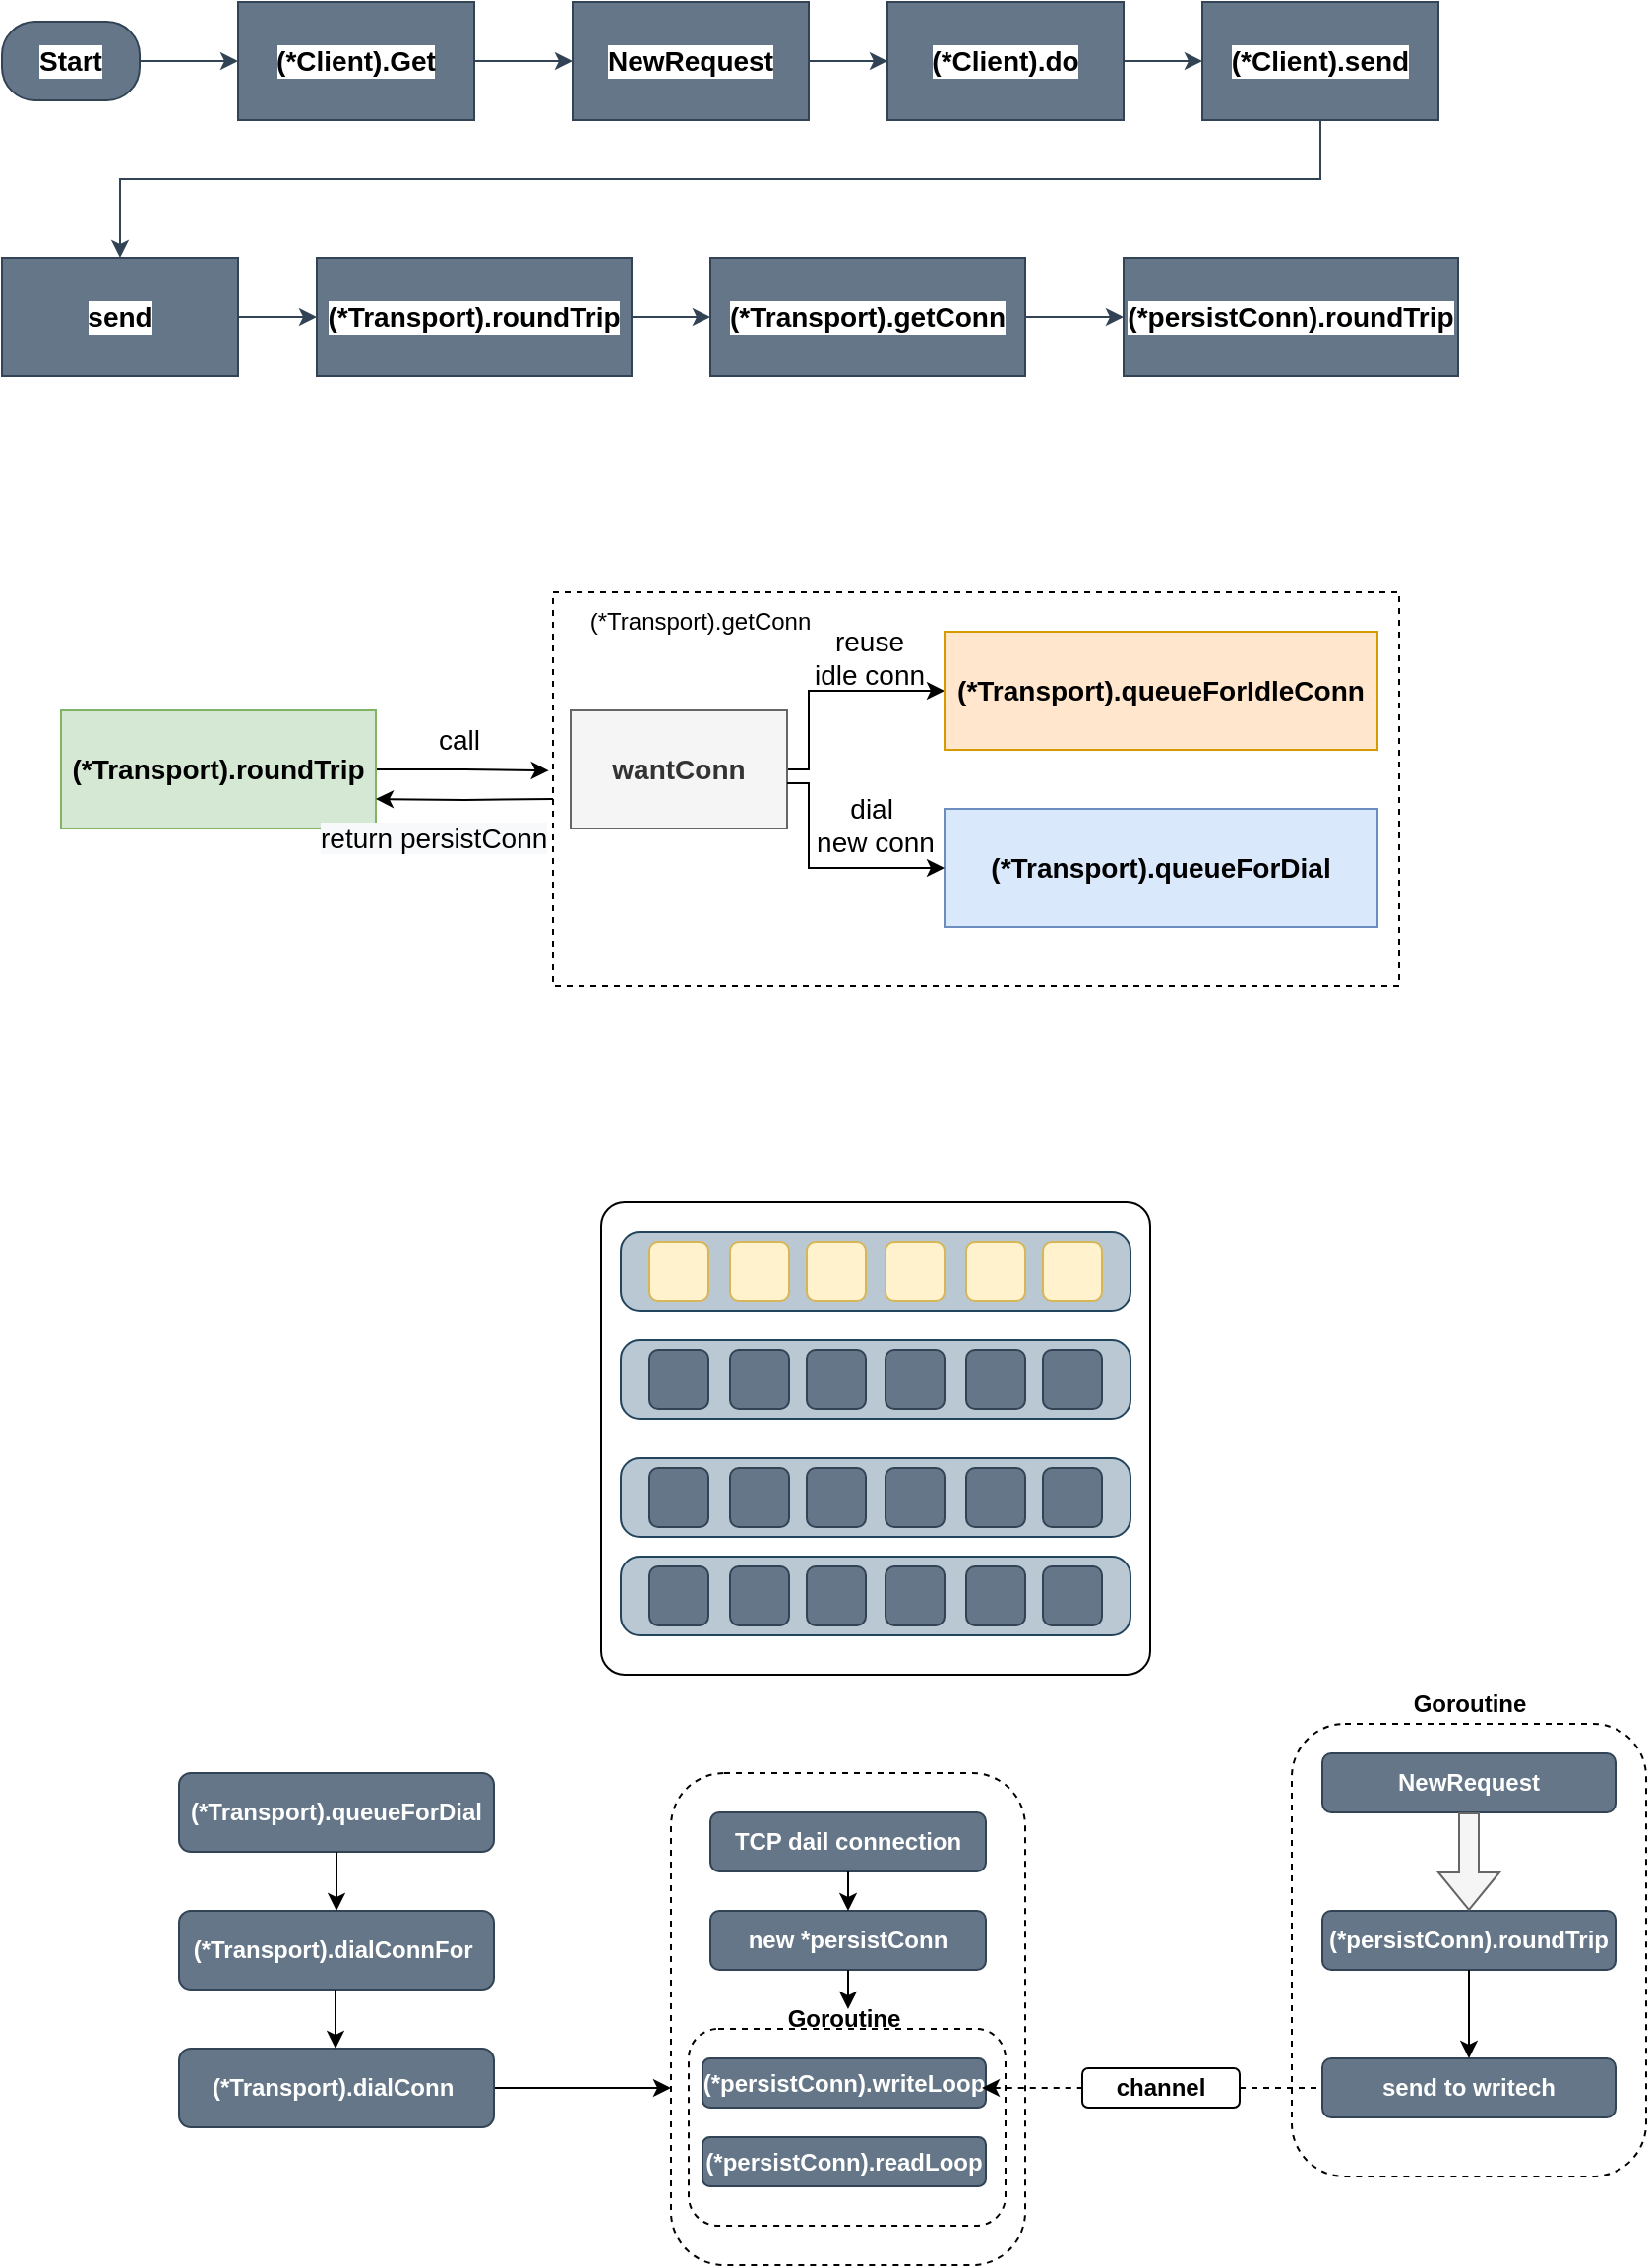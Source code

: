 <mxfile version="15.6.5" type="github">
  <diagram id="J2EWIxKZFVFp0aU-S5zG" name="Page-1">
    <mxGraphModel dx="1209" dy="652" grid="1" gridSize="10" guides="1" tooltips="1" connect="1" arrows="1" fold="1" page="1" pageScale="1" pageWidth="827" pageHeight="1169" math="0" shadow="0">
      <root>
        <mxCell id="0" />
        <mxCell id="1" parent="0" />
        <mxCell id="iW7Jy4BK9aNB-KTvajbZ-5" value="" style="edgeStyle=orthogonalEdgeStyle;rounded=0;orthogonalLoop=1;jettySize=auto;html=1;fillColor=#647687;strokeColor=#314354;labelBackgroundColor=default;fontColor=default;" parent="1" source="iW7Jy4BK9aNB-KTvajbZ-1" target="iW7Jy4BK9aNB-KTvajbZ-4" edge="1">
          <mxGeometry relative="1" as="geometry" />
        </mxCell>
        <mxCell id="iW7Jy4BK9aNB-KTvajbZ-1" value="Start" style="rounded=1;whiteSpace=wrap;html=1;arcSize=42;fontStyle=1;fontSize=14;fillColor=#647687;fontColor=default;strokeColor=#314354;labelBackgroundColor=default;" parent="1" vertex="1">
          <mxGeometry x="10" y="30" width="70" height="40" as="geometry" />
        </mxCell>
        <mxCell id="iW7Jy4BK9aNB-KTvajbZ-7" value="" style="edgeStyle=orthogonalEdgeStyle;rounded=0;orthogonalLoop=1;jettySize=auto;html=1;fontSize=14;fillColor=#647687;strokeColor=#314354;labelBackgroundColor=default;fontColor=default;" parent="1" source="iW7Jy4BK9aNB-KTvajbZ-4" target="iW7Jy4BK9aNB-KTvajbZ-6" edge="1">
          <mxGeometry relative="1" as="geometry" />
        </mxCell>
        <mxCell id="iW7Jy4BK9aNB-KTvajbZ-4" value="(*Client).Get" style="rounded=1;whiteSpace=wrap;html=1;arcSize=0;fontSize=14;fontStyle=1;fillColor=#647687;fontColor=default;strokeColor=#314354;labelBackgroundColor=default;" parent="1" vertex="1">
          <mxGeometry x="130" y="20" width="120" height="60" as="geometry" />
        </mxCell>
        <mxCell id="iW7Jy4BK9aNB-KTvajbZ-9" value="" style="edgeStyle=orthogonalEdgeStyle;rounded=0;orthogonalLoop=1;jettySize=auto;html=1;fontSize=14;fillColor=#647687;strokeColor=#314354;labelBackgroundColor=default;fontColor=default;" parent="1" source="iW7Jy4BK9aNB-KTvajbZ-6" target="iW7Jy4BK9aNB-KTvajbZ-8" edge="1">
          <mxGeometry relative="1" as="geometry" />
        </mxCell>
        <mxCell id="iW7Jy4BK9aNB-KTvajbZ-6" value="NewRequest" style="rounded=1;whiteSpace=wrap;html=1;arcSize=0;fontSize=14;fontStyle=1;fillColor=#647687;fontColor=default;strokeColor=#314354;labelBackgroundColor=default;" parent="1" vertex="1">
          <mxGeometry x="300" y="20" width="120" height="60" as="geometry" />
        </mxCell>
        <mxCell id="iW7Jy4BK9aNB-KTvajbZ-11" value="" style="edgeStyle=orthogonalEdgeStyle;rounded=0;orthogonalLoop=1;jettySize=auto;html=1;fontSize=14;fillColor=#647687;strokeColor=#314354;labelBackgroundColor=default;fontColor=default;" parent="1" source="iW7Jy4BK9aNB-KTvajbZ-8" target="iW7Jy4BK9aNB-KTvajbZ-10" edge="1">
          <mxGeometry relative="1" as="geometry" />
        </mxCell>
        <mxCell id="iW7Jy4BK9aNB-KTvajbZ-8" value="(*Client).do" style="rounded=1;whiteSpace=wrap;html=1;arcSize=0;fontSize=14;fontStyle=1;fillColor=#647687;fontColor=default;strokeColor=#314354;labelBackgroundColor=default;" parent="1" vertex="1">
          <mxGeometry x="460" y="20" width="120" height="60" as="geometry" />
        </mxCell>
        <mxCell id="iW7Jy4BK9aNB-KTvajbZ-13" value="" style="edgeStyle=orthogonalEdgeStyle;rounded=0;orthogonalLoop=1;jettySize=auto;html=1;fontSize=14;fillColor=#647687;strokeColor=#314354;labelBackgroundColor=default;fontColor=default;" parent="1" source="iW7Jy4BK9aNB-KTvajbZ-10" target="iW7Jy4BK9aNB-KTvajbZ-12" edge="1">
          <mxGeometry relative="1" as="geometry">
            <Array as="points">
              <mxPoint x="680" y="110" />
              <mxPoint x="70" y="110" />
            </Array>
          </mxGeometry>
        </mxCell>
        <mxCell id="iW7Jy4BK9aNB-KTvajbZ-10" value="(*Client).send" style="rounded=1;whiteSpace=wrap;html=1;arcSize=0;fontSize=14;fontStyle=1;fillColor=#647687;fontColor=default;strokeColor=#314354;labelBackgroundColor=default;" parent="1" vertex="1">
          <mxGeometry x="620" y="20" width="120" height="60" as="geometry" />
        </mxCell>
        <mxCell id="iW7Jy4BK9aNB-KTvajbZ-15" value="" style="edgeStyle=orthogonalEdgeStyle;rounded=0;orthogonalLoop=1;jettySize=auto;html=1;fontSize=14;fillColor=#647687;strokeColor=#314354;labelBackgroundColor=default;fontColor=default;" parent="1" source="iW7Jy4BK9aNB-KTvajbZ-12" target="iW7Jy4BK9aNB-KTvajbZ-14" edge="1">
          <mxGeometry relative="1" as="geometry" />
        </mxCell>
        <mxCell id="iW7Jy4BK9aNB-KTvajbZ-12" value="send" style="rounded=1;whiteSpace=wrap;html=1;arcSize=0;fontSize=14;fontStyle=1;fillColor=#647687;fontColor=default;strokeColor=#314354;labelBackgroundColor=default;" parent="1" vertex="1">
          <mxGeometry x="10" y="150" width="120" height="60" as="geometry" />
        </mxCell>
        <mxCell id="iW7Jy4BK9aNB-KTvajbZ-17" value="" style="edgeStyle=orthogonalEdgeStyle;rounded=0;orthogonalLoop=1;jettySize=auto;html=1;fontSize=14;fillColor=#647687;strokeColor=#314354;labelBackgroundColor=default;fontColor=default;" parent="1" source="iW7Jy4BK9aNB-KTvajbZ-14" target="iW7Jy4BK9aNB-KTvajbZ-16" edge="1">
          <mxGeometry relative="1" as="geometry" />
        </mxCell>
        <mxCell id="iW7Jy4BK9aNB-KTvajbZ-14" value="(*Transport).roundTrip" style="rounded=1;whiteSpace=wrap;html=1;arcSize=0;fontSize=14;fontStyle=1;fillColor=#647687;fontColor=default;strokeColor=#314354;labelBackgroundColor=default;" parent="1" vertex="1">
          <mxGeometry x="170" y="150" width="160" height="60" as="geometry" />
        </mxCell>
        <mxCell id="iW7Jy4BK9aNB-KTvajbZ-19" value="" style="edgeStyle=orthogonalEdgeStyle;rounded=0;orthogonalLoop=1;jettySize=auto;html=1;fontSize=14;fillColor=#647687;strokeColor=#314354;labelBackgroundColor=default;fontColor=default;" parent="1" source="iW7Jy4BK9aNB-KTvajbZ-16" target="iW7Jy4BK9aNB-KTvajbZ-18" edge="1">
          <mxGeometry relative="1" as="geometry" />
        </mxCell>
        <mxCell id="iW7Jy4BK9aNB-KTvajbZ-16" value="(*Transport).getConn" style="rounded=1;whiteSpace=wrap;html=1;arcSize=0;fontSize=14;fontStyle=1;fillColor=#647687;fontColor=default;strokeColor=#314354;labelBackgroundColor=default;" parent="1" vertex="1">
          <mxGeometry x="370" y="150" width="160" height="60" as="geometry" />
        </mxCell>
        <mxCell id="iW7Jy4BK9aNB-KTvajbZ-18" value="(*persistConn).roundTrip" style="rounded=1;whiteSpace=wrap;html=1;arcSize=0;fontSize=14;fontStyle=1;fillColor=#647687;fontColor=default;strokeColor=#314354;labelBackgroundColor=default;" parent="1" vertex="1">
          <mxGeometry x="580" y="150" width="170" height="60" as="geometry" />
        </mxCell>
        <mxCell id="6nx5Ef50IVuq_1JzivEW-11" value="" style="edgeStyle=orthogonalEdgeStyle;rounded=0;orthogonalLoop=1;jettySize=auto;html=1;entryX=-0.005;entryY=0.453;entryDx=0;entryDy=0;entryPerimeter=0;" parent="1" source="6nx5Ef50IVuq_1JzivEW-2" target="6nx5Ef50IVuq_1JzivEW-3" edge="1">
          <mxGeometry relative="1" as="geometry" />
        </mxCell>
        <mxCell id="6nx5Ef50IVuq_1JzivEW-2" value="(*Transport).roundTrip" style="rounded=1;whiteSpace=wrap;html=1;arcSize=0;fontSize=14;fontStyle=1;fillColor=#d5e8d4;strokeColor=#82b366;" parent="1" vertex="1">
          <mxGeometry x="40" y="380" width="160" height="60" as="geometry" />
        </mxCell>
        <mxCell id="6nx5Ef50IVuq_1JzivEW-3" value="" style="rounded=0;whiteSpace=wrap;html=1;dashed=1;" parent="1" vertex="1">
          <mxGeometry x="290" y="320" width="430" height="200" as="geometry" />
        </mxCell>
        <mxCell id="6nx5Ef50IVuq_1JzivEW-8" value="" style="edgeStyle=orthogonalEdgeStyle;rounded=0;orthogonalLoop=1;jettySize=auto;html=1;entryX=0;entryY=0.5;entryDx=0;entryDy=0;" parent="1" source="6nx5Ef50IVuq_1JzivEW-4" target="6nx5Ef50IVuq_1JzivEW-6" edge="1">
          <mxGeometry relative="1" as="geometry">
            <Array as="points">
              <mxPoint x="420" y="410" />
              <mxPoint x="420" y="370" />
            </Array>
          </mxGeometry>
        </mxCell>
        <mxCell id="6nx5Ef50IVuq_1JzivEW-4" value="wantConn" style="rounded=1;whiteSpace=wrap;html=1;arcSize=0;fontSize=14;fontStyle=1;fillColor=#f5f5f5;strokeColor=#666666;fontColor=#333333;" parent="1" vertex="1">
          <mxGeometry x="299" y="380" width="110" height="60" as="geometry" />
        </mxCell>
        <mxCell id="6nx5Ef50IVuq_1JzivEW-5" value="(*Transport).getConn" style="text;html=1;strokeColor=none;fillColor=none;align=center;verticalAlign=middle;whiteSpace=wrap;rounded=0;dashed=1;" parent="1" vertex="1">
          <mxGeometry x="300" y="320" width="130" height="30" as="geometry" />
        </mxCell>
        <mxCell id="6nx5Ef50IVuq_1JzivEW-6" value="(*Transport).queueForIdleConn" style="rounded=1;whiteSpace=wrap;html=1;arcSize=0;fontSize=14;fontStyle=1;fillColor=#ffe6cc;strokeColor=#d79b00;" parent="1" vertex="1">
          <mxGeometry x="489" y="340" width="220" height="60" as="geometry" />
        </mxCell>
        <mxCell id="6nx5Ef50IVuq_1JzivEW-7" value="(*Transport).queueForDial" style="rounded=1;whiteSpace=wrap;html=1;arcSize=0;fontSize=14;fontStyle=1;fillColor=#dae8fc;strokeColor=#6c8ebf;" parent="1" vertex="1">
          <mxGeometry x="489" y="430" width="220" height="60" as="geometry" />
        </mxCell>
        <mxCell id="6nx5Ef50IVuq_1JzivEW-10" value="" style="edgeStyle=orthogonalEdgeStyle;rounded=0;orthogonalLoop=1;jettySize=auto;html=1;entryX=0;entryY=0.5;entryDx=0;entryDy=0;" parent="1" target="6nx5Ef50IVuq_1JzivEW-7" edge="1">
          <mxGeometry relative="1" as="geometry">
            <mxPoint x="409" y="417" as="sourcePoint" />
            <mxPoint x="499" y="390" as="targetPoint" />
            <Array as="points">
              <mxPoint x="420" y="417" />
              <mxPoint x="420" y="460" />
            </Array>
          </mxGeometry>
        </mxCell>
        <mxCell id="6nx5Ef50IVuq_1JzivEW-12" value="" style="edgeStyle=orthogonalEdgeStyle;rounded=0;orthogonalLoop=1;jettySize=auto;html=1;entryX=1;entryY=0.75;entryDx=0;entryDy=0;" parent="1" target="6nx5Ef50IVuq_1JzivEW-2" edge="1">
          <mxGeometry relative="1" as="geometry">
            <mxPoint x="290" y="425" as="sourcePoint" />
            <mxPoint x="210" y="425" as="targetPoint" />
          </mxGeometry>
        </mxCell>
        <mxCell id="6nx5Ef50IVuq_1JzivEW-13" value="&lt;span style=&quot;color: rgb(0 , 0 , 0) ; font-family: &amp;#34;helvetica&amp;#34; ; font-size: 14px ; font-style: normal ; letter-spacing: normal ; text-indent: 0px ; text-transform: none ; word-spacing: 0px ; background-color: rgb(248 , 249 , 250) ; display: inline ; float: none&quot;&gt;return persistConn&lt;/span&gt;" style="text;whiteSpace=wrap;html=1;fontStyle=0;align=left;" parent="1" vertex="1">
          <mxGeometry x="170" y="430" width="140" height="30" as="geometry" />
        </mxCell>
        <mxCell id="6nx5Ef50IVuq_1JzivEW-14" value="&lt;div style=&quot;text-align: center&quot;&gt;&lt;span style=&quot;font-size: 14px&quot;&gt;&lt;font face=&quot;helvetica&quot;&gt;call&lt;/font&gt;&lt;/span&gt;&lt;/div&gt;" style="text;whiteSpace=wrap;html=1;fontStyle=0" parent="1" vertex="1">
          <mxGeometry x="230" y="380" width="30" height="30" as="geometry" />
        </mxCell>
        <mxCell id="6nx5Ef50IVuq_1JzivEW-16" value="&lt;div style=&quot;text-align: center&quot;&gt;&lt;span style=&quot;font-size: 14px&quot;&gt;&lt;font face=&quot;helvetica&quot;&gt;reuse idle conn&lt;/font&gt;&lt;/span&gt;&lt;/div&gt;" style="text;whiteSpace=wrap;html=1;fontStyle=0" parent="1" vertex="1">
          <mxGeometry x="420" y="330" width="60" height="30" as="geometry" />
        </mxCell>
        <mxCell id="6nx5Ef50IVuq_1JzivEW-17" value="&lt;div&gt;&lt;span style=&quot;font-size: 14px&quot;&gt;&lt;font face=&quot;helvetica&quot;&gt;dial&amp;nbsp;&lt;/font&gt;&lt;/span&gt;&lt;/div&gt;&lt;div&gt;&lt;span style=&quot;font-size: 14px&quot;&gt;&lt;font face=&quot;helvetica&quot;&gt;new conn&lt;/font&gt;&lt;/span&gt;&lt;/div&gt;" style="text;whiteSpace=wrap;html=1;fontStyle=0;align=center;" parent="1" vertex="1">
          <mxGeometry x="419" y="415" width="70" height="31" as="geometry" />
        </mxCell>
        <mxCell id="Hpju6PKB836rXU66gbII-5" value="" style="rounded=1;whiteSpace=wrap;html=1;fontColor=default;strokeColor=default;fillColor=default;arcSize=5;" parent="1" vertex="1">
          <mxGeometry x="314.5" y="630" width="279" height="240" as="geometry" />
        </mxCell>
        <mxCell id="Hpju6PKB836rXU66gbII-6" value="" style="rounded=1;whiteSpace=wrap;html=1;strokeColor=#23445d;fillColor=#bac8d3;arcSize=24;fontColor=default;" parent="1" vertex="1">
          <mxGeometry x="324.5" y="645" width="259" height="40" as="geometry" />
        </mxCell>
        <mxCell id="Hpju6PKB836rXU66gbII-8" value="" style="rounded=1;whiteSpace=wrap;html=1;strokeColor=#d6b656;fillColor=#fff2cc;fontColor=default;" parent="1" vertex="1">
          <mxGeometry x="339" y="650" width="30" height="30" as="geometry" />
        </mxCell>
        <mxCell id="Hpju6PKB836rXU66gbII-9" value="" style="rounded=1;whiteSpace=wrap;html=1;strokeColor=#d6b656;fillColor=#fff2cc;fontColor=default;" parent="1" vertex="1">
          <mxGeometry x="380" y="650" width="30" height="30" as="geometry" />
        </mxCell>
        <mxCell id="Hpju6PKB836rXU66gbII-10" value="" style="rounded=1;whiteSpace=wrap;html=1;strokeColor=#d6b656;fillColor=#fff2cc;fontColor=default;" parent="1" vertex="1">
          <mxGeometry x="419" y="650" width="30" height="30" as="geometry" />
        </mxCell>
        <mxCell id="Hpju6PKB836rXU66gbII-11" value="" style="rounded=1;whiteSpace=wrap;html=1;strokeColor=#d6b656;fillColor=#fff2cc;fontColor=default;" parent="1" vertex="1">
          <mxGeometry x="459" y="650" width="30" height="30" as="geometry" />
        </mxCell>
        <mxCell id="Hpju6PKB836rXU66gbII-12" value="" style="rounded=1;whiteSpace=wrap;html=1;strokeColor=#d6b656;fillColor=#fff2cc;fontColor=default;" parent="1" vertex="1">
          <mxGeometry x="500" y="650" width="30" height="30" as="geometry" />
        </mxCell>
        <mxCell id="Hpju6PKB836rXU66gbII-13" value="" style="rounded=1;whiteSpace=wrap;html=1;strokeColor=#d6b656;fillColor=#fff2cc;fontColor=default;" parent="1" vertex="1">
          <mxGeometry x="539" y="650" width="30" height="30" as="geometry" />
        </mxCell>
        <mxCell id="Hpju6PKB836rXU66gbII-14" value="" style="rounded=1;whiteSpace=wrap;html=1;strokeColor=#23445d;fillColor=#bac8d3;arcSize=24;fontColor=default;" parent="1" vertex="1">
          <mxGeometry x="324.5" y="700" width="259" height="40" as="geometry" />
        </mxCell>
        <mxCell id="Hpju6PKB836rXU66gbII-15" value="" style="rounded=1;whiteSpace=wrap;html=1;strokeColor=#314354;fillColor=#647687;fontColor=#ffffff;" parent="1" vertex="1">
          <mxGeometry x="339" y="705" width="30" height="30" as="geometry" />
        </mxCell>
        <mxCell id="Hpju6PKB836rXU66gbII-16" value="" style="rounded=1;whiteSpace=wrap;html=1;strokeColor=#314354;fillColor=#647687;fontColor=#ffffff;" parent="1" vertex="1">
          <mxGeometry x="380" y="705" width="30" height="30" as="geometry" />
        </mxCell>
        <mxCell id="Hpju6PKB836rXU66gbII-17" value="" style="rounded=1;whiteSpace=wrap;html=1;strokeColor=#314354;fillColor=#647687;fontColor=#ffffff;" parent="1" vertex="1">
          <mxGeometry x="419" y="705" width="30" height="30" as="geometry" />
        </mxCell>
        <mxCell id="Hpju6PKB836rXU66gbII-18" value="" style="rounded=1;whiteSpace=wrap;html=1;strokeColor=#314354;fillColor=#647687;fontColor=#ffffff;" parent="1" vertex="1">
          <mxGeometry x="459" y="705" width="30" height="30" as="geometry" />
        </mxCell>
        <mxCell id="Hpju6PKB836rXU66gbII-19" value="" style="rounded=1;whiteSpace=wrap;html=1;strokeColor=#314354;fillColor=#647687;fontColor=#ffffff;" parent="1" vertex="1">
          <mxGeometry x="500" y="705" width="30" height="30" as="geometry" />
        </mxCell>
        <mxCell id="Hpju6PKB836rXU66gbII-20" value="" style="rounded=1;whiteSpace=wrap;html=1;strokeColor=#314354;fillColor=#647687;fontColor=#ffffff;" parent="1" vertex="1">
          <mxGeometry x="539" y="705" width="30" height="30" as="geometry" />
        </mxCell>
        <mxCell id="Hpju6PKB836rXU66gbII-21" value="" style="rounded=1;whiteSpace=wrap;html=1;strokeColor=#23445d;fillColor=#bac8d3;arcSize=24;fontColor=default;" parent="1" vertex="1">
          <mxGeometry x="324.5" y="760" width="259" height="40" as="geometry" />
        </mxCell>
        <mxCell id="Hpju6PKB836rXU66gbII-22" value="" style="rounded=1;whiteSpace=wrap;html=1;strokeColor=#314354;fillColor=#647687;fontColor=#ffffff;" parent="1" vertex="1">
          <mxGeometry x="339" y="765" width="30" height="30" as="geometry" />
        </mxCell>
        <mxCell id="Hpju6PKB836rXU66gbII-23" value="" style="rounded=1;whiteSpace=wrap;html=1;strokeColor=#314354;fillColor=#647687;fontColor=#ffffff;" parent="1" vertex="1">
          <mxGeometry x="380" y="765" width="30" height="30" as="geometry" />
        </mxCell>
        <mxCell id="Hpju6PKB836rXU66gbII-24" value="" style="rounded=1;whiteSpace=wrap;html=1;strokeColor=#314354;fillColor=#647687;fontColor=#ffffff;" parent="1" vertex="1">
          <mxGeometry x="419" y="765" width="30" height="30" as="geometry" />
        </mxCell>
        <mxCell id="Hpju6PKB836rXU66gbII-25" value="" style="rounded=1;whiteSpace=wrap;html=1;strokeColor=#314354;fillColor=#647687;fontColor=#ffffff;" parent="1" vertex="1">
          <mxGeometry x="459" y="765" width="30" height="30" as="geometry" />
        </mxCell>
        <mxCell id="Hpju6PKB836rXU66gbII-26" value="" style="rounded=1;whiteSpace=wrap;html=1;strokeColor=#314354;fillColor=#647687;fontColor=#ffffff;" parent="1" vertex="1">
          <mxGeometry x="500" y="765" width="30" height="30" as="geometry" />
        </mxCell>
        <mxCell id="Hpju6PKB836rXU66gbII-27" value="" style="rounded=1;whiteSpace=wrap;html=1;strokeColor=#314354;fillColor=#647687;fontColor=#ffffff;" parent="1" vertex="1">
          <mxGeometry x="539" y="765" width="30" height="30" as="geometry" />
        </mxCell>
        <mxCell id="Hpju6PKB836rXU66gbII-28" value="" style="rounded=1;whiteSpace=wrap;html=1;strokeColor=#23445d;fillColor=#bac8d3;arcSize=24;fontColor=default;" parent="1" vertex="1">
          <mxGeometry x="324.5" y="810" width="259" height="40" as="geometry" />
        </mxCell>
        <mxCell id="Hpju6PKB836rXU66gbII-29" value="" style="rounded=1;whiteSpace=wrap;html=1;strokeColor=#314354;fillColor=#647687;fontColor=#ffffff;" parent="1" vertex="1">
          <mxGeometry x="339" y="815" width="30" height="30" as="geometry" />
        </mxCell>
        <mxCell id="Hpju6PKB836rXU66gbII-30" value="" style="rounded=1;whiteSpace=wrap;html=1;strokeColor=#314354;fillColor=#647687;fontColor=#ffffff;" parent="1" vertex="1">
          <mxGeometry x="380" y="815" width="30" height="30" as="geometry" />
        </mxCell>
        <mxCell id="Hpju6PKB836rXU66gbII-31" value="" style="rounded=1;whiteSpace=wrap;html=1;strokeColor=#314354;fillColor=#647687;fontColor=#ffffff;" parent="1" vertex="1">
          <mxGeometry x="419" y="815" width="30" height="30" as="geometry" />
        </mxCell>
        <mxCell id="Hpju6PKB836rXU66gbII-32" value="" style="rounded=1;whiteSpace=wrap;html=1;strokeColor=#314354;fillColor=#647687;fontColor=#ffffff;" parent="1" vertex="1">
          <mxGeometry x="459" y="815" width="30" height="30" as="geometry" />
        </mxCell>
        <mxCell id="Hpju6PKB836rXU66gbII-33" value="" style="rounded=1;whiteSpace=wrap;html=1;strokeColor=#314354;fillColor=#647687;fontColor=#ffffff;" parent="1" vertex="1">
          <mxGeometry x="500" y="815" width="30" height="30" as="geometry" />
        </mxCell>
        <mxCell id="Hpju6PKB836rXU66gbII-34" value="" style="rounded=1;whiteSpace=wrap;html=1;strokeColor=#314354;fillColor=#647687;fontColor=#ffffff;" parent="1" vertex="1">
          <mxGeometry x="539" y="815" width="30" height="30" as="geometry" />
        </mxCell>
        <mxCell id="pzGNESv07BAN-wGDjxDe-1" value="(*Transport).dialConnFor&amp;nbsp;" style="rounded=1;whiteSpace=wrap;html=1;fillColor=#647687;strokeColor=#314354;fontStyle=1;fontColor=#ffffff;" vertex="1" parent="1">
          <mxGeometry x="100" y="990" width="160" height="40" as="geometry" />
        </mxCell>
        <mxCell id="pzGNESv07BAN-wGDjxDe-2" value="(*Transport).queueForDial" style="rounded=1;whiteSpace=wrap;html=1;fillColor=#647687;strokeColor=#314354;fontStyle=1;fontColor=#ffffff;" vertex="1" parent="1">
          <mxGeometry x="100" y="920" width="160" height="40" as="geometry" />
        </mxCell>
        <mxCell id="pzGNESv07BAN-wGDjxDe-5" value="" style="edgeStyle=orthogonalEdgeStyle;rounded=0;orthogonalLoop=1;jettySize=auto;html=1;fontColor=default;strokeColor=default;labelBackgroundColor=default;" edge="1" parent="1" source="pzGNESv07BAN-wGDjxDe-3" target="pzGNESv07BAN-wGDjxDe-4">
          <mxGeometry relative="1" as="geometry">
            <Array as="points">
              <mxPoint x="340" y="1080" />
              <mxPoint x="340" y="1080" />
            </Array>
          </mxGeometry>
        </mxCell>
        <mxCell id="pzGNESv07BAN-wGDjxDe-3" value="(*Transport).dialConn&amp;nbsp;" style="rounded=1;whiteSpace=wrap;html=1;fillColor=#647687;strokeColor=#314354;fontStyle=1;fontColor=#ffffff;" vertex="1" parent="1">
          <mxGeometry x="100" y="1060" width="160" height="40" as="geometry" />
        </mxCell>
        <mxCell id="pzGNESv07BAN-wGDjxDe-4" value="" style="whiteSpace=wrap;html=1;rounded=1;fontStyle=1;strokeColor=default;fillColor=none;fontColor=default;dashed=1;" vertex="1" parent="1">
          <mxGeometry x="350" y="920" width="180" height="250" as="geometry" />
        </mxCell>
        <mxCell id="pzGNESv07BAN-wGDjxDe-6" value="TCP dail connection" style="rounded=1;whiteSpace=wrap;html=1;strokeColor=#314354;fillColor=#647687;fontColor=#ffffff;fontStyle=1" vertex="1" parent="1">
          <mxGeometry x="370" y="940" width="140" height="30" as="geometry" />
        </mxCell>
        <mxCell id="pzGNESv07BAN-wGDjxDe-9" value="" style="whiteSpace=wrap;html=1;rounded=1;fontStyle=1;strokeColor=default;fillColor=none;fontColor=default;dashed=1;" vertex="1" parent="1">
          <mxGeometry x="359" y="1050" width="161" height="100" as="geometry" />
        </mxCell>
        <mxCell id="pzGNESv07BAN-wGDjxDe-7" value="(*persistConn).writeLoop" style="rounded=1;whiteSpace=wrap;html=1;strokeColor=#314354;fillColor=#647687;fontColor=#ffffff;fontStyle=1" vertex="1" parent="1">
          <mxGeometry x="366" y="1065" width="144" height="25" as="geometry" />
        </mxCell>
        <mxCell id="pzGNESv07BAN-wGDjxDe-8" value="(*persistConn).readLoop" style="rounded=1;whiteSpace=wrap;html=1;strokeColor=#314354;fillColor=#647687;fontColor=#ffffff;fontStyle=1" vertex="1" parent="1">
          <mxGeometry x="366" y="1105" width="144" height="25" as="geometry" />
        </mxCell>
        <mxCell id="pzGNESv07BAN-wGDjxDe-10" value="Goroutine" style="text;html=1;strokeColor=none;fillColor=none;align=center;verticalAlign=middle;whiteSpace=wrap;rounded=0;dashed=1;fontColor=default;fontStyle=1" vertex="1" parent="1">
          <mxGeometry x="408" y="1030" width="60" height="30" as="geometry" />
        </mxCell>
        <mxCell id="pzGNESv07BAN-wGDjxDe-12" value="(*persistConn).roundTrip" style="rounded=1;whiteSpace=wrap;html=1;strokeColor=#314354;fillColor=#647687;fontColor=#ffffff;fontStyle=1" vertex="1" parent="1">
          <mxGeometry x="681" y="990" width="149" height="30" as="geometry" />
        </mxCell>
        <mxCell id="pzGNESv07BAN-wGDjxDe-13" value="send to writech" style="rounded=1;whiteSpace=wrap;html=1;strokeColor=#314354;fillColor=#647687;fontColor=#ffffff;fontStyle=1" vertex="1" parent="1">
          <mxGeometry x="681" y="1065" width="149" height="30" as="geometry" />
        </mxCell>
        <mxCell id="pzGNESv07BAN-wGDjxDe-17" value="" style="endArrow=classic;html=1;rounded=0;labelBackgroundColor=default;fontColor=default;strokeColor=default;entryX=0.5;entryY=0;entryDx=0;entryDy=0;exitX=0.5;exitY=1;exitDx=0;exitDy=0;" edge="1" parent="1" source="pzGNESv07BAN-wGDjxDe-12" target="pzGNESv07BAN-wGDjxDe-13">
          <mxGeometry width="50" height="50" relative="1" as="geometry">
            <mxPoint x="671" y="980" as="sourcePoint" />
            <mxPoint x="761" y="1000" as="targetPoint" />
          </mxGeometry>
        </mxCell>
        <mxCell id="pzGNESv07BAN-wGDjxDe-24" value="channel" style="rounded=1;whiteSpace=wrap;html=1;fontColor=default;strokeColor=default;fillColor=none;fontStyle=1" vertex="1" parent="1">
          <mxGeometry x="559" y="1070" width="80" height="20" as="geometry" />
        </mxCell>
        <mxCell id="pzGNESv07BAN-wGDjxDe-25" value="" style="endArrow=none;html=1;rounded=0;labelBackgroundColor=default;fontColor=default;strokeColor=default;entryX=0;entryY=0.5;entryDx=0;entryDy=0;dashed=1;startArrow=classic;startFill=1;" edge="1" parent="1" target="pzGNESv07BAN-wGDjxDe-24">
          <mxGeometry width="50" height="50" relative="1" as="geometry">
            <mxPoint x="508" y="1080" as="sourcePoint" />
            <mxPoint x="538" y="1080" as="targetPoint" />
          </mxGeometry>
        </mxCell>
        <mxCell id="pzGNESv07BAN-wGDjxDe-27" value="" style="endArrow=none;dashed=1;html=1;strokeWidth=1;rounded=0;labelBackgroundColor=default;fontColor=default;exitX=1;exitY=0.5;exitDx=0;exitDy=0;strokeColor=default;entryX=0;entryY=0.5;entryDx=0;entryDy=0;" edge="1" parent="1" source="pzGNESv07BAN-wGDjxDe-24" target="pzGNESv07BAN-wGDjxDe-13">
          <mxGeometry width="50" height="50" relative="1" as="geometry">
            <mxPoint x="667" y="1070" as="sourcePoint" />
            <mxPoint x="488" y="990" as="targetPoint" />
          </mxGeometry>
        </mxCell>
        <mxCell id="pzGNESv07BAN-wGDjxDe-28" value="" style="endArrow=classic;html=1;rounded=0;labelBackgroundColor=default;fontColor=default;strokeColor=default;strokeWidth=1;exitX=0.5;exitY=1;exitDx=0;exitDy=0;entryX=0.5;entryY=0;entryDx=0;entryDy=0;" edge="1" parent="1" source="pzGNESv07BAN-wGDjxDe-2" target="pzGNESv07BAN-wGDjxDe-1">
          <mxGeometry width="50" height="50" relative="1" as="geometry">
            <mxPoint x="390" y="950" as="sourcePoint" />
            <mxPoint x="440" y="900" as="targetPoint" />
          </mxGeometry>
        </mxCell>
        <mxCell id="pzGNESv07BAN-wGDjxDe-29" value="" style="endArrow=classic;html=1;rounded=0;labelBackgroundColor=default;fontColor=default;strokeColor=default;strokeWidth=1;exitX=0.5;exitY=1;exitDx=0;exitDy=0;entryX=0.5;entryY=0;entryDx=0;entryDy=0;" edge="1" parent="1">
          <mxGeometry width="50" height="50" relative="1" as="geometry">
            <mxPoint x="179.5" y="1030" as="sourcePoint" />
            <mxPoint x="179.5" y="1060" as="targetPoint" />
          </mxGeometry>
        </mxCell>
        <mxCell id="pzGNESv07BAN-wGDjxDe-36" value="NewRequest" style="rounded=1;whiteSpace=wrap;html=1;strokeColor=#314354;fillColor=#647687;fontColor=#ffffff;fontStyle=1" vertex="1" parent="1">
          <mxGeometry x="681" y="910" width="149" height="30" as="geometry" />
        </mxCell>
        <mxCell id="pzGNESv07BAN-wGDjxDe-38" value="" style="shape=flexArrow;endArrow=classic;html=1;rounded=0;labelBackgroundColor=default;fontColor=default;strokeColor=#666666;strokeWidth=1;exitX=0.5;exitY=1;exitDx=0;exitDy=0;fillColor=#f5f5f5;entryX=0.5;entryY=0;entryDx=0;entryDy=0;" edge="1" parent="1" source="pzGNESv07BAN-wGDjxDe-36">
          <mxGeometry width="50" height="50" relative="1" as="geometry">
            <mxPoint x="438" y="1000" as="sourcePoint" />
            <mxPoint x="755.5" y="990" as="targetPoint" />
          </mxGeometry>
        </mxCell>
        <mxCell id="pzGNESv07BAN-wGDjxDe-44" value="new *persistConn" style="rounded=1;whiteSpace=wrap;html=1;strokeColor=#314354;fillColor=#647687;fontColor=#ffffff;fontStyle=1" vertex="1" parent="1">
          <mxGeometry x="370" y="990" width="140" height="30" as="geometry" />
        </mxCell>
        <mxCell id="pzGNESv07BAN-wGDjxDe-45" value="" style="endArrow=classic;html=1;rounded=0;labelBackgroundColor=default;fontColor=default;strokeColor=default;strokeWidth=1;exitX=0.5;exitY=1;exitDx=0;exitDy=0;" edge="1" parent="1" source="pzGNESv07BAN-wGDjxDe-6" target="pzGNESv07BAN-wGDjxDe-44">
          <mxGeometry width="50" height="50" relative="1" as="geometry">
            <mxPoint x="390" y="940" as="sourcePoint" />
            <mxPoint x="440" y="890" as="targetPoint" />
          </mxGeometry>
        </mxCell>
        <mxCell id="pzGNESv07BAN-wGDjxDe-48" value="" style="whiteSpace=wrap;html=1;rounded=1;fontStyle=1;strokeColor=default;fillColor=none;fontColor=default;dashed=1;" vertex="1" parent="1">
          <mxGeometry x="665.5" y="895" width="180" height="230" as="geometry" />
        </mxCell>
        <mxCell id="pzGNESv07BAN-wGDjxDe-47" value="" style="endArrow=classic;html=1;rounded=0;labelBackgroundColor=default;fontColor=default;strokeColor=default;strokeWidth=1;exitX=0.5;exitY=1;exitDx=0;exitDy=0;entryX=0.533;entryY=0.333;entryDx=0;entryDy=0;entryPerimeter=0;" edge="1" parent="1" source="pzGNESv07BAN-wGDjxDe-44" target="pzGNESv07BAN-wGDjxDe-10">
          <mxGeometry width="50" height="50" relative="1" as="geometry">
            <mxPoint x="390" y="940" as="sourcePoint" />
            <mxPoint x="440" y="890" as="targetPoint" />
          </mxGeometry>
        </mxCell>
        <mxCell id="pzGNESv07BAN-wGDjxDe-49" value="Goroutine" style="text;html=1;strokeColor=none;fillColor=none;align=center;verticalAlign=middle;whiteSpace=wrap;rounded=0;dashed=1;fontColor=default;fontStyle=1" vertex="1" parent="1">
          <mxGeometry x="725.5" y="870" width="60" height="30" as="geometry" />
        </mxCell>
      </root>
    </mxGraphModel>
  </diagram>
</mxfile>
